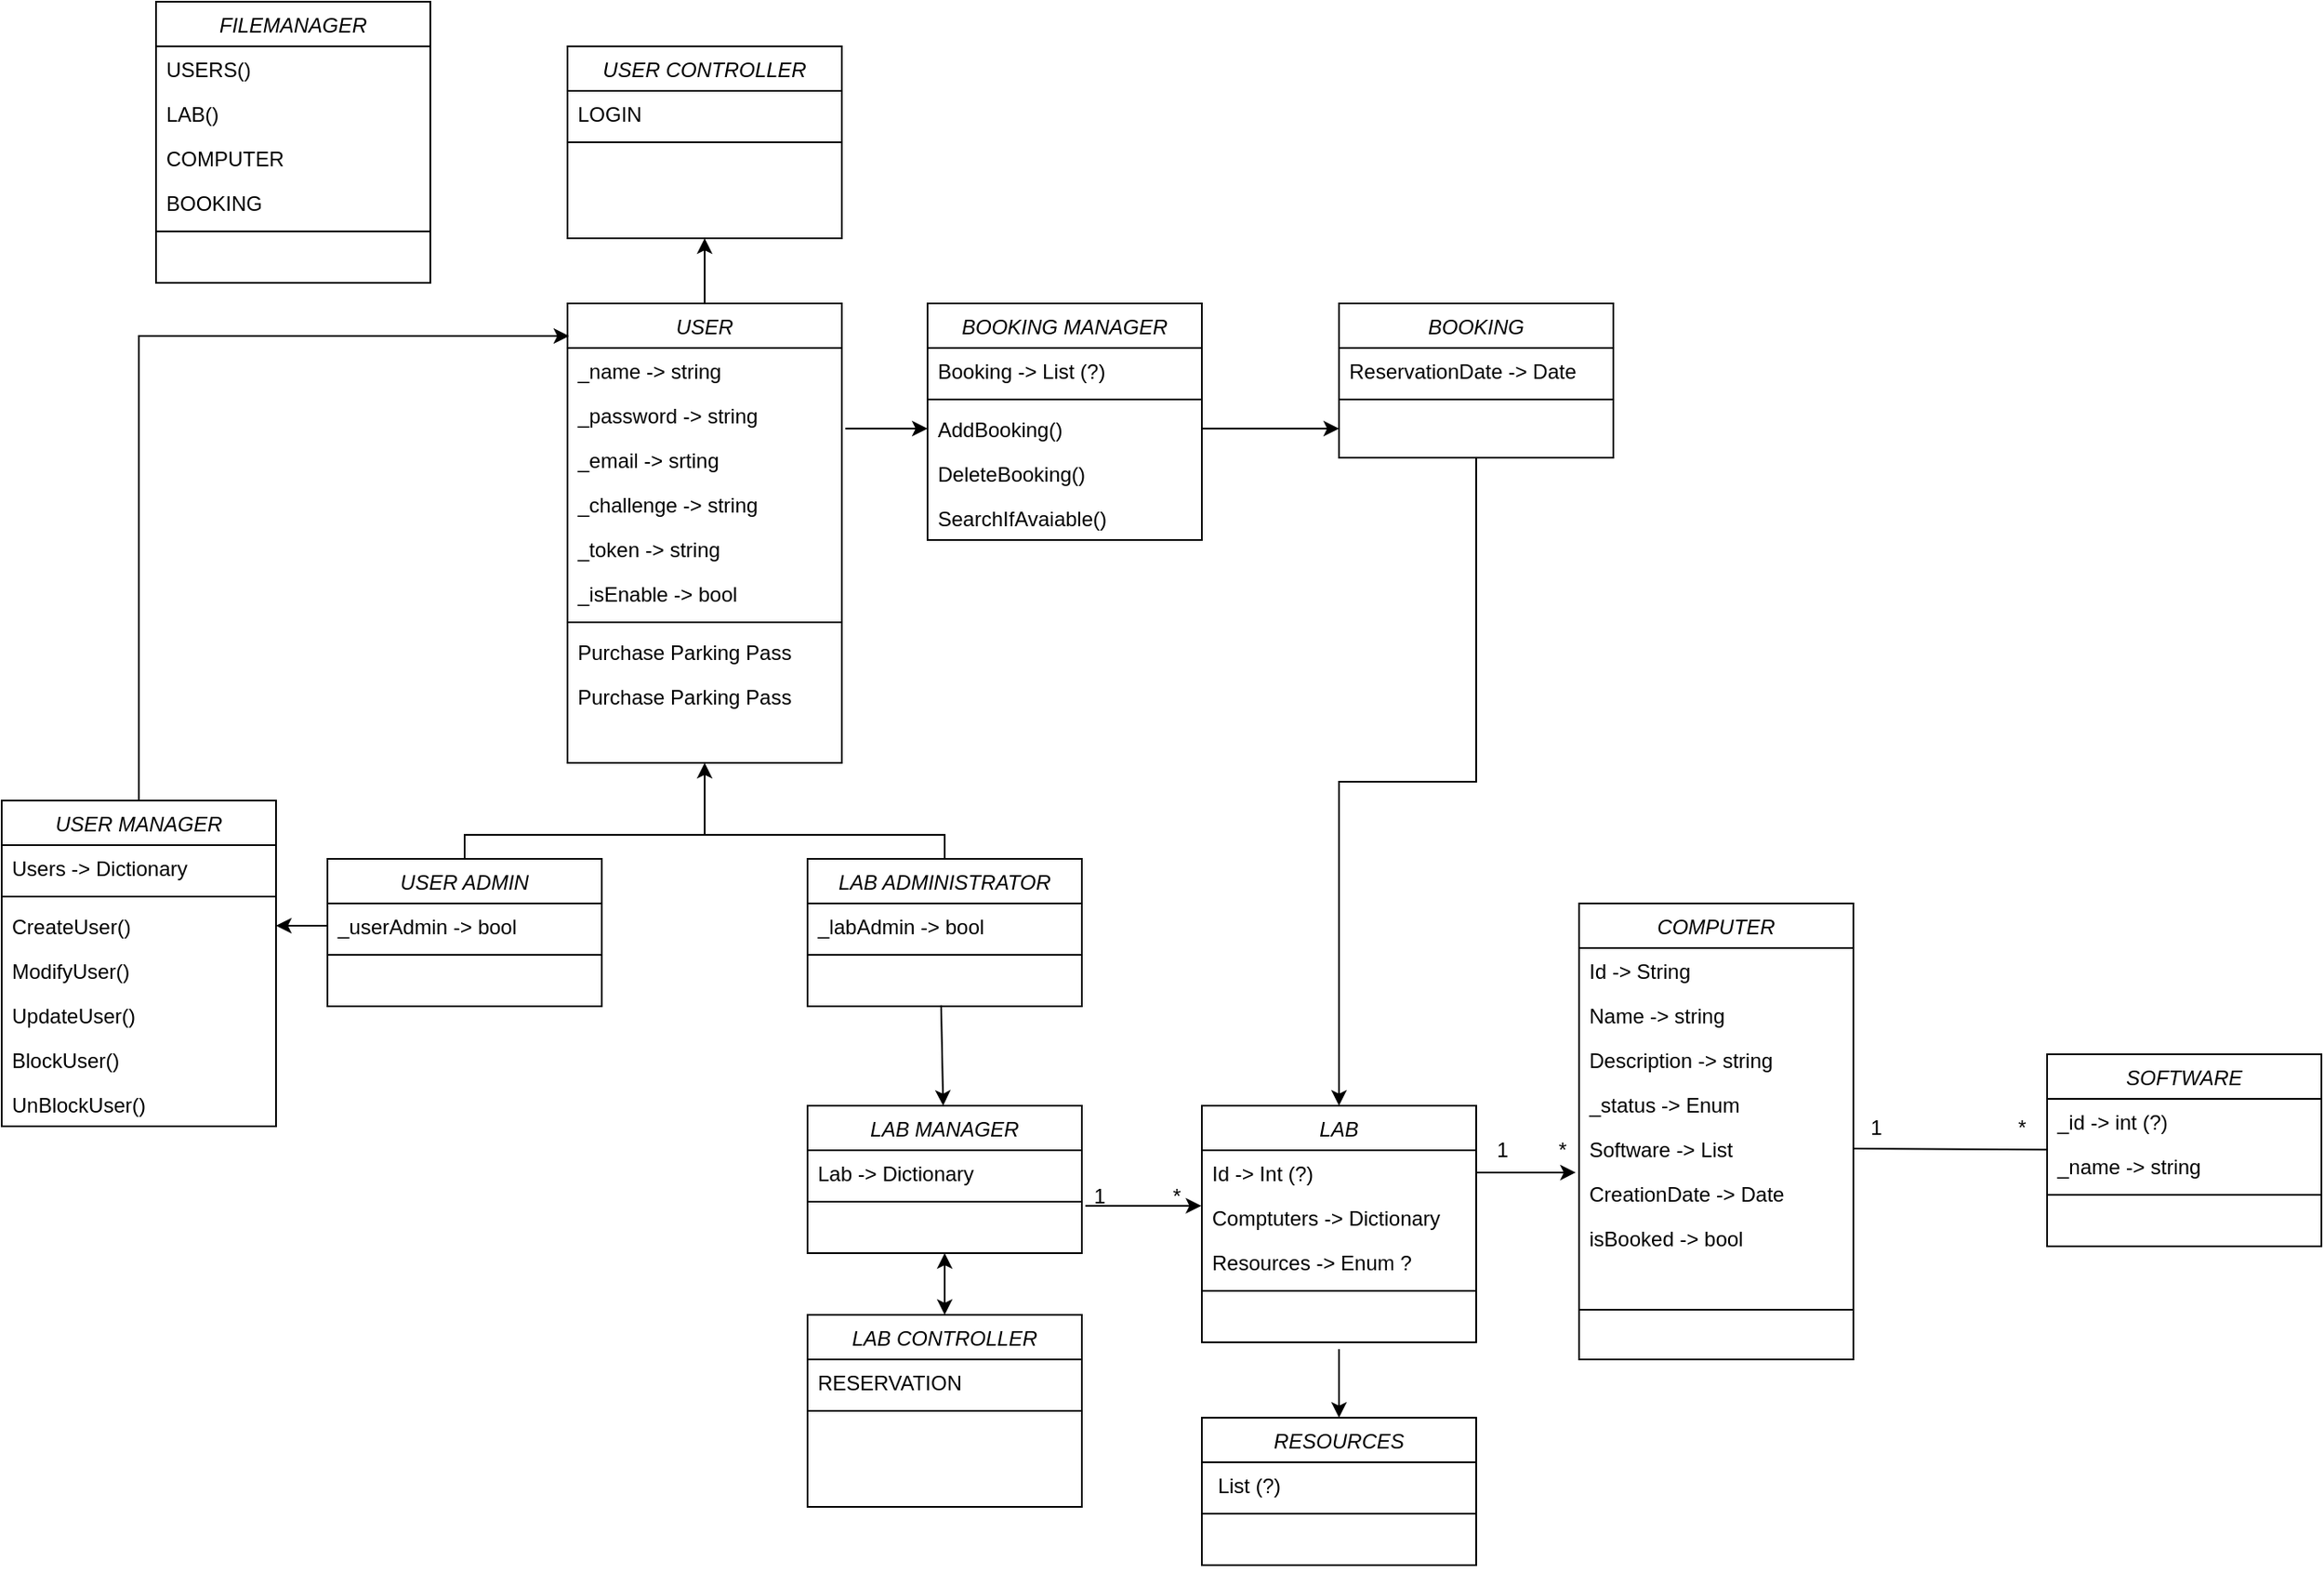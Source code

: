 <mxfile version="22.0.8" type="device">
  <diagram id="C5RBs43oDa-KdzZeNtuy" name="Page-1">
    <mxGraphModel dx="1434" dy="1959" grid="1" gridSize="10" guides="1" tooltips="1" connect="1" arrows="1" fold="1" page="1" pageScale="1" pageWidth="827" pageHeight="1169" math="0" shadow="0">
      <root>
        <mxCell id="WIyWlLk6GJQsqaUBKTNV-0" />
        <mxCell id="WIyWlLk6GJQsqaUBKTNV-1" parent="WIyWlLk6GJQsqaUBKTNV-0" />
        <mxCell id="zkfFHV4jXpPFQw0GAbJ--0" value="USER" style="swimlane;fontStyle=2;align=center;verticalAlign=top;childLayout=stackLayout;horizontal=1;startSize=26;horizontalStack=0;resizeParent=1;resizeLast=0;collapsible=1;marginBottom=0;rounded=0;shadow=0;strokeWidth=1;" parent="WIyWlLk6GJQsqaUBKTNV-1" vertex="1">
          <mxGeometry x="340" y="130" width="160" height="268" as="geometry">
            <mxRectangle x="230" y="140" width="160" height="26" as="alternateBounds" />
          </mxGeometry>
        </mxCell>
        <mxCell id="zkfFHV4jXpPFQw0GAbJ--1" value="_name -&gt; string" style="text;align=left;verticalAlign=top;spacingLeft=4;spacingRight=4;overflow=hidden;rotatable=0;points=[[0,0.5],[1,0.5]];portConstraint=eastwest;" parent="zkfFHV4jXpPFQw0GAbJ--0" vertex="1">
          <mxGeometry y="26" width="160" height="26" as="geometry" />
        </mxCell>
        <mxCell id="zkfFHV4jXpPFQw0GAbJ--2" value="_password -&gt; string" style="text;align=left;verticalAlign=top;spacingLeft=4;spacingRight=4;overflow=hidden;rotatable=0;points=[[0,0.5],[1,0.5]];portConstraint=eastwest;rounded=0;shadow=0;html=0;" parent="zkfFHV4jXpPFQw0GAbJ--0" vertex="1">
          <mxGeometry y="52" width="160" height="26" as="geometry" />
        </mxCell>
        <mxCell id="zkfFHV4jXpPFQw0GAbJ--3" value="_email -&gt; srting" style="text;align=left;verticalAlign=top;spacingLeft=4;spacingRight=4;overflow=hidden;rotatable=0;points=[[0,0.5],[1,0.5]];portConstraint=eastwest;rounded=0;shadow=0;html=0;" parent="zkfFHV4jXpPFQw0GAbJ--0" vertex="1">
          <mxGeometry y="78" width="160" height="26" as="geometry" />
        </mxCell>
        <mxCell id="rYHFvU13U4_ObMdnYT62-2" value="_challenge -&gt; string" style="text;align=left;verticalAlign=top;spacingLeft=4;spacingRight=4;overflow=hidden;rotatable=0;points=[[0,0.5],[1,0.5]];portConstraint=eastwest;rounded=0;shadow=0;html=0;" parent="zkfFHV4jXpPFQw0GAbJ--0" vertex="1">
          <mxGeometry y="104" width="160" height="26" as="geometry" />
        </mxCell>
        <mxCell id="rYHFvU13U4_ObMdnYT62-5" value="_token -&gt; string" style="text;align=left;verticalAlign=top;spacingLeft=4;spacingRight=4;overflow=hidden;rotatable=0;points=[[0,0.5],[1,0.5]];portConstraint=eastwest;rounded=0;shadow=0;html=0;" parent="zkfFHV4jXpPFQw0GAbJ--0" vertex="1">
          <mxGeometry y="130" width="160" height="26" as="geometry" />
        </mxCell>
        <mxCell id="rYHFvU13U4_ObMdnYT62-3" value="_isEnable -&gt; bool" style="text;align=left;verticalAlign=top;spacingLeft=4;spacingRight=4;overflow=hidden;rotatable=0;points=[[0,0.5],[1,0.5]];portConstraint=eastwest;rounded=0;shadow=0;html=0;" parent="zkfFHV4jXpPFQw0GAbJ--0" vertex="1">
          <mxGeometry y="156" width="160" height="26" as="geometry" />
        </mxCell>
        <mxCell id="zkfFHV4jXpPFQw0GAbJ--4" value="" style="line;html=1;strokeWidth=1;align=left;verticalAlign=middle;spacingTop=-1;spacingLeft=3;spacingRight=3;rotatable=0;labelPosition=right;points=[];portConstraint=eastwest;" parent="zkfFHV4jXpPFQw0GAbJ--0" vertex="1">
          <mxGeometry y="182" width="160" height="8" as="geometry" />
        </mxCell>
        <mxCell id="zkfFHV4jXpPFQw0GAbJ--5" value="Purchase Parking Pass" style="text;align=left;verticalAlign=top;spacingLeft=4;spacingRight=4;overflow=hidden;rotatable=0;points=[[0,0.5],[1,0.5]];portConstraint=eastwest;" parent="zkfFHV4jXpPFQw0GAbJ--0" vertex="1">
          <mxGeometry y="190" width="160" height="26" as="geometry" />
        </mxCell>
        <mxCell id="rYHFvU13U4_ObMdnYT62-1" value="Purchase Parking Pass" style="text;align=left;verticalAlign=top;spacingLeft=4;spacingRight=4;overflow=hidden;rotatable=0;points=[[0,0.5],[1,0.5]];portConstraint=eastwest;" parent="zkfFHV4jXpPFQw0GAbJ--0" vertex="1">
          <mxGeometry y="216" width="160" height="26" as="geometry" />
        </mxCell>
        <mxCell id="rYHFvU13U4_ObMdnYT62-8" value="LAB" style="swimlane;fontStyle=2;align=center;verticalAlign=top;childLayout=stackLayout;horizontal=1;startSize=26;horizontalStack=0;resizeParent=1;resizeLast=0;collapsible=1;marginBottom=0;rounded=0;shadow=0;strokeWidth=1;" parent="WIyWlLk6GJQsqaUBKTNV-1" vertex="1">
          <mxGeometry x="710" y="598" width="160" height="138" as="geometry">
            <mxRectangle x="230" y="140" width="160" height="26" as="alternateBounds" />
          </mxGeometry>
        </mxCell>
        <mxCell id="rYHFvU13U4_ObMdnYT62-9" value="Id -&gt; Int (?)" style="text;align=left;verticalAlign=top;spacingLeft=4;spacingRight=4;overflow=hidden;rotatable=0;points=[[0,0.5],[1,0.5]];portConstraint=eastwest;" parent="rYHFvU13U4_ObMdnYT62-8" vertex="1">
          <mxGeometry y="26" width="160" height="26" as="geometry" />
        </mxCell>
        <mxCell id="rYHFvU13U4_ObMdnYT62-19" value="Comptuters -&gt; Dictionary" style="text;align=left;verticalAlign=top;spacingLeft=4;spacingRight=4;overflow=hidden;rotatable=0;points=[[0,0.5],[1,0.5]];portConstraint=eastwest;" parent="rYHFvU13U4_ObMdnYT62-8" vertex="1">
          <mxGeometry y="52" width="160" height="26" as="geometry" />
        </mxCell>
        <mxCell id="olvBdxGEkzB4nJFyQRBN-0" value="Resources -&gt; Enum ?" style="text;align=left;verticalAlign=top;spacingLeft=4;spacingRight=4;overflow=hidden;rotatable=0;points=[[0,0.5],[1,0.5]];portConstraint=eastwest;" vertex="1" parent="rYHFvU13U4_ObMdnYT62-8">
          <mxGeometry y="78" width="160" height="26" as="geometry" />
        </mxCell>
        <mxCell id="rYHFvU13U4_ObMdnYT62-15" value="" style="line;html=1;strokeWidth=1;align=left;verticalAlign=middle;spacingTop=-1;spacingLeft=3;spacingRight=3;rotatable=0;labelPosition=right;points=[];portConstraint=eastwest;" parent="rYHFvU13U4_ObMdnYT62-8" vertex="1">
          <mxGeometry y="104" width="160" height="8" as="geometry" />
        </mxCell>
        <mxCell id="rYHFvU13U4_ObMdnYT62-16" value=" " style="text;align=left;verticalAlign=top;spacingLeft=4;spacingRight=4;overflow=hidden;rotatable=0;points=[[0,0.5],[1,0.5]];portConstraint=eastwest;" parent="rYHFvU13U4_ObMdnYT62-8" vertex="1">
          <mxGeometry y="112" width="160" height="26" as="geometry" />
        </mxCell>
        <mxCell id="rYHFvU13U4_ObMdnYT62-20" value="COMPUTER" style="swimlane;fontStyle=2;align=center;verticalAlign=top;childLayout=stackLayout;horizontal=1;startSize=26;horizontalStack=0;resizeParent=1;resizeLast=0;collapsible=1;marginBottom=0;rounded=0;shadow=0;strokeWidth=1;" parent="WIyWlLk6GJQsqaUBKTNV-1" vertex="1">
          <mxGeometry x="930" y="480" width="160" height="266" as="geometry">
            <mxRectangle x="230" y="140" width="160" height="26" as="alternateBounds" />
          </mxGeometry>
        </mxCell>
        <mxCell id="rYHFvU13U4_ObMdnYT62-21" value="Id -&gt; String" style="text;align=left;verticalAlign=top;spacingLeft=4;spacingRight=4;overflow=hidden;rotatable=0;points=[[0,0.5],[1,0.5]];portConstraint=eastwest;" parent="rYHFvU13U4_ObMdnYT62-20" vertex="1">
          <mxGeometry y="26" width="160" height="26" as="geometry" />
        </mxCell>
        <mxCell id="rYHFvU13U4_ObMdnYT62-22" value="Name -&gt; string" style="text;align=left;verticalAlign=top;spacingLeft=4;spacingRight=4;overflow=hidden;rotatable=0;points=[[0,0.5],[1,0.5]];portConstraint=eastwest;" parent="rYHFvU13U4_ObMdnYT62-20" vertex="1">
          <mxGeometry y="52" width="160" height="26" as="geometry" />
        </mxCell>
        <mxCell id="rYHFvU13U4_ObMdnYT62-27" value="Description -&gt; string" style="text;align=left;verticalAlign=top;spacingLeft=4;spacingRight=4;overflow=hidden;rotatable=0;points=[[0,0.5],[1,0.5]];portConstraint=eastwest;" parent="rYHFvU13U4_ObMdnYT62-20" vertex="1">
          <mxGeometry y="78" width="160" height="26" as="geometry" />
        </mxCell>
        <mxCell id="rYHFvU13U4_ObMdnYT62-25" value="_status -&gt; Enum" style="text;align=left;verticalAlign=top;spacingLeft=4;spacingRight=4;overflow=hidden;rotatable=0;points=[[0,0.5],[1,0.5]];portConstraint=eastwest;" parent="rYHFvU13U4_ObMdnYT62-20" vertex="1">
          <mxGeometry y="104" width="160" height="26" as="geometry" />
        </mxCell>
        <mxCell id="rYHFvU13U4_ObMdnYT62-28" value="Software -&gt; List" style="text;align=left;verticalAlign=top;spacingLeft=4;spacingRight=4;overflow=hidden;rotatable=0;points=[[0,0.5],[1,0.5]];portConstraint=eastwest;" parent="rYHFvU13U4_ObMdnYT62-20" vertex="1">
          <mxGeometry y="130" width="160" height="26" as="geometry" />
        </mxCell>
        <mxCell id="rYHFvU13U4_ObMdnYT62-29" value="CreationDate -&gt; Date" style="text;align=left;verticalAlign=top;spacingLeft=4;spacingRight=4;overflow=hidden;rotatable=0;points=[[0,0.5],[1,0.5]];portConstraint=eastwest;" parent="rYHFvU13U4_ObMdnYT62-20" vertex="1">
          <mxGeometry y="156" width="160" height="26" as="geometry" />
        </mxCell>
        <mxCell id="rYHFvU13U4_ObMdnYT62-123" value="isBooked -&gt; bool" style="text;align=left;verticalAlign=top;spacingLeft=4;spacingRight=4;overflow=hidden;rotatable=0;points=[[0,0.5],[1,0.5]];portConstraint=eastwest;" parent="rYHFvU13U4_ObMdnYT62-20" vertex="1">
          <mxGeometry y="182" width="160" height="26" as="geometry" />
        </mxCell>
        <mxCell id="rYHFvU13U4_ObMdnYT62-23" value="" style="line;html=1;strokeWidth=1;align=left;verticalAlign=middle;spacingTop=-1;spacingLeft=3;spacingRight=3;rotatable=0;labelPosition=right;points=[];portConstraint=eastwest;" parent="rYHFvU13U4_ObMdnYT62-20" vertex="1">
          <mxGeometry y="208" width="160" height="58" as="geometry" />
        </mxCell>
        <mxCell id="rYHFvU13U4_ObMdnYT62-31" value="SOFTWARE" style="swimlane;fontStyle=2;align=center;verticalAlign=top;childLayout=stackLayout;horizontal=1;startSize=26;horizontalStack=0;resizeParent=1;resizeLast=0;collapsible=1;marginBottom=0;rounded=0;shadow=0;strokeWidth=1;" parent="WIyWlLk6GJQsqaUBKTNV-1" vertex="1">
          <mxGeometry x="1203" y="568" width="160" height="112" as="geometry">
            <mxRectangle x="230" y="140" width="160" height="26" as="alternateBounds" />
          </mxGeometry>
        </mxCell>
        <mxCell id="rYHFvU13U4_ObMdnYT62-33" value="_id -&gt; int (?)" style="text;align=left;verticalAlign=top;spacingLeft=4;spacingRight=4;overflow=hidden;rotatable=0;points=[[0,0.5],[1,0.5]];portConstraint=eastwest;" parent="rYHFvU13U4_ObMdnYT62-31" vertex="1">
          <mxGeometry y="26" width="160" height="26" as="geometry" />
        </mxCell>
        <mxCell id="rYHFvU13U4_ObMdnYT62-38" value="_name -&gt; string" style="text;align=left;verticalAlign=top;spacingLeft=4;spacingRight=4;overflow=hidden;rotatable=0;points=[[0,0.5],[1,0.5]];portConstraint=eastwest;" parent="rYHFvU13U4_ObMdnYT62-31" vertex="1">
          <mxGeometry y="52" width="160" height="26" as="geometry" />
        </mxCell>
        <mxCell id="rYHFvU13U4_ObMdnYT62-34" value="" style="line;html=1;strokeWidth=1;align=left;verticalAlign=middle;spacingTop=-1;spacingLeft=3;spacingRight=3;rotatable=0;labelPosition=right;points=[];portConstraint=eastwest;" parent="rYHFvU13U4_ObMdnYT62-31" vertex="1">
          <mxGeometry y="78" width="160" height="8" as="geometry" />
        </mxCell>
        <mxCell id="rYHFvU13U4_ObMdnYT62-44" value="" style="group" parent="WIyWlLk6GJQsqaUBKTNV-1" vertex="1" connectable="0">
          <mxGeometry x="1088" y="596" width="115" height="30" as="geometry" />
        </mxCell>
        <mxCell id="rYHFvU13U4_ObMdnYT62-40" value="" style="endArrow=none;html=1;rounded=0;entryX=1;entryY=0.5;entryDx=0;entryDy=0;" parent="rYHFvU13U4_ObMdnYT62-44" source="rYHFvU13U4_ObMdnYT62-31" target="rYHFvU13U4_ObMdnYT62-28" edge="1">
          <mxGeometry width="50" height="50" relative="1" as="geometry">
            <mxPoint x="-435" y="-38" as="sourcePoint" />
            <mxPoint x="-385" y="-88" as="targetPoint" />
          </mxGeometry>
        </mxCell>
        <mxCell id="rYHFvU13U4_ObMdnYT62-42" value="1" style="text;html=1;align=center;verticalAlign=middle;resizable=0;points=[];autosize=1;strokeColor=none;fillColor=none;" parent="rYHFvU13U4_ObMdnYT62-44" vertex="1">
          <mxGeometry width="30" height="30" as="geometry" />
        </mxCell>
        <mxCell id="rYHFvU13U4_ObMdnYT62-43" value="*" style="text;html=1;align=center;verticalAlign=middle;resizable=0;points=[];autosize=1;strokeColor=none;fillColor=none;" parent="rYHFvU13U4_ObMdnYT62-44" vertex="1">
          <mxGeometry x="85" width="30" height="30" as="geometry" />
        </mxCell>
        <mxCell id="rYHFvU13U4_ObMdnYT62-57" value="LAB MANAGER" style="swimlane;fontStyle=2;align=center;verticalAlign=top;childLayout=stackLayout;horizontal=1;startSize=26;horizontalStack=0;resizeParent=1;resizeLast=0;collapsible=1;marginBottom=0;rounded=0;shadow=0;strokeWidth=1;" parent="WIyWlLk6GJQsqaUBKTNV-1" vertex="1">
          <mxGeometry x="480" y="598" width="160" height="86" as="geometry">
            <mxRectangle x="230" y="140" width="160" height="26" as="alternateBounds" />
          </mxGeometry>
        </mxCell>
        <mxCell id="rYHFvU13U4_ObMdnYT62-59" value="Lab -&gt; Dictionary" style="text;align=left;verticalAlign=top;spacingLeft=4;spacingRight=4;overflow=hidden;rotatable=0;points=[[0,0.5],[1,0.5]];portConstraint=eastwest;" parent="rYHFvU13U4_ObMdnYT62-57" vertex="1">
          <mxGeometry y="26" width="160" height="26" as="geometry" />
        </mxCell>
        <mxCell id="rYHFvU13U4_ObMdnYT62-60" value="" style="line;html=1;strokeWidth=1;align=left;verticalAlign=middle;spacingTop=-1;spacingLeft=3;spacingRight=3;rotatable=0;labelPosition=right;points=[];portConstraint=eastwest;" parent="rYHFvU13U4_ObMdnYT62-57" vertex="1">
          <mxGeometry y="52" width="160" height="8" as="geometry" />
        </mxCell>
        <mxCell id="rYHFvU13U4_ObMdnYT62-61" value=" " style="text;align=left;verticalAlign=top;spacingLeft=4;spacingRight=4;overflow=hidden;rotatable=0;points=[[0,0.5],[1,0.5]];portConstraint=eastwest;" parent="rYHFvU13U4_ObMdnYT62-57" vertex="1">
          <mxGeometry y="60" width="160" height="26" as="geometry" />
        </mxCell>
        <mxCell id="rYHFvU13U4_ObMdnYT62-62" value="LAB ADMINISTRATOR" style="swimlane;fontStyle=2;align=center;verticalAlign=top;childLayout=stackLayout;horizontal=1;startSize=26;horizontalStack=0;resizeParent=1;resizeLast=0;collapsible=1;marginBottom=0;rounded=0;shadow=0;strokeWidth=1;" parent="WIyWlLk6GJQsqaUBKTNV-1" vertex="1">
          <mxGeometry x="480" y="454" width="160" height="86" as="geometry">
            <mxRectangle x="230" y="140" width="160" height="26" as="alternateBounds" />
          </mxGeometry>
        </mxCell>
        <mxCell id="rYHFvU13U4_ObMdnYT62-63" value="_labAdmin -&gt; bool" style="text;align=left;verticalAlign=top;spacingLeft=4;spacingRight=4;overflow=hidden;rotatable=0;points=[[0,0.5],[1,0.5]];portConstraint=eastwest;" parent="rYHFvU13U4_ObMdnYT62-62" vertex="1">
          <mxGeometry y="26" width="160" height="26" as="geometry" />
        </mxCell>
        <mxCell id="rYHFvU13U4_ObMdnYT62-64" value="" style="line;html=1;strokeWidth=1;align=left;verticalAlign=middle;spacingTop=-1;spacingLeft=3;spacingRight=3;rotatable=0;labelPosition=right;points=[];portConstraint=eastwest;" parent="rYHFvU13U4_ObMdnYT62-62" vertex="1">
          <mxGeometry y="52" width="160" height="8" as="geometry" />
        </mxCell>
        <mxCell id="rYHFvU13U4_ObMdnYT62-65" value=" " style="text;align=left;verticalAlign=top;spacingLeft=4;spacingRight=4;overflow=hidden;rotatable=0;points=[[0,0.5],[1,0.5]];portConstraint=eastwest;" parent="rYHFvU13U4_ObMdnYT62-62" vertex="1">
          <mxGeometry y="60" width="160" height="26" as="geometry" />
        </mxCell>
        <mxCell id="rYHFvU13U4_ObMdnYT62-67" value="USER ADMIN" style="swimlane;fontStyle=2;align=center;verticalAlign=top;childLayout=stackLayout;horizontal=1;startSize=26;horizontalStack=0;resizeParent=1;resizeLast=0;collapsible=1;marginBottom=0;rounded=0;shadow=0;strokeWidth=1;" parent="WIyWlLk6GJQsqaUBKTNV-1" vertex="1">
          <mxGeometry x="200" y="454" width="160" height="86" as="geometry">
            <mxRectangle x="230" y="140" width="160" height="26" as="alternateBounds" />
          </mxGeometry>
        </mxCell>
        <mxCell id="rYHFvU13U4_ObMdnYT62-68" value="_userAdmin -&gt; bool" style="text;align=left;verticalAlign=top;spacingLeft=4;spacingRight=4;overflow=hidden;rotatable=0;points=[[0,0.5],[1,0.5]];portConstraint=eastwest;" parent="rYHFvU13U4_ObMdnYT62-67" vertex="1">
          <mxGeometry y="26" width="160" height="26" as="geometry" />
        </mxCell>
        <mxCell id="rYHFvU13U4_ObMdnYT62-69" value="" style="line;html=1;strokeWidth=1;align=left;verticalAlign=middle;spacingTop=-1;spacingLeft=3;spacingRight=3;rotatable=0;labelPosition=right;points=[];portConstraint=eastwest;" parent="rYHFvU13U4_ObMdnYT62-67" vertex="1">
          <mxGeometry y="52" width="160" height="8" as="geometry" />
        </mxCell>
        <mxCell id="rYHFvU13U4_ObMdnYT62-70" value=" " style="text;align=left;verticalAlign=top;spacingLeft=4;spacingRight=4;overflow=hidden;rotatable=0;points=[[0,0.5],[1,0.5]];portConstraint=eastwest;" parent="rYHFvU13U4_ObMdnYT62-67" vertex="1">
          <mxGeometry y="60" width="160" height="26" as="geometry" />
        </mxCell>
        <mxCell id="rYHFvU13U4_ObMdnYT62-71" value="USER MANAGER" style="swimlane;fontStyle=2;align=center;verticalAlign=top;childLayout=stackLayout;horizontal=1;startSize=26;horizontalStack=0;resizeParent=1;resizeLast=0;collapsible=1;marginBottom=0;rounded=0;shadow=0;strokeWidth=1;" parent="WIyWlLk6GJQsqaUBKTNV-1" vertex="1">
          <mxGeometry x="10" y="420" width="160" height="190" as="geometry">
            <mxRectangle x="230" y="140" width="160" height="26" as="alternateBounds" />
          </mxGeometry>
        </mxCell>
        <mxCell id="rYHFvU13U4_ObMdnYT62-72" value="Users -&gt; Dictionary" style="text;align=left;verticalAlign=top;spacingLeft=4;spacingRight=4;overflow=hidden;rotatable=0;points=[[0,0.5],[1,0.5]];portConstraint=eastwest;" parent="rYHFvU13U4_ObMdnYT62-71" vertex="1">
          <mxGeometry y="26" width="160" height="26" as="geometry" />
        </mxCell>
        <mxCell id="rYHFvU13U4_ObMdnYT62-73" value="" style="line;html=1;strokeWidth=1;align=left;verticalAlign=middle;spacingTop=-1;spacingLeft=3;spacingRight=3;rotatable=0;labelPosition=right;points=[];portConstraint=eastwest;" parent="rYHFvU13U4_ObMdnYT62-71" vertex="1">
          <mxGeometry y="52" width="160" height="8" as="geometry" />
        </mxCell>
        <mxCell id="rYHFvU13U4_ObMdnYT62-74" value="CreateUser()" style="text;align=left;verticalAlign=top;spacingLeft=4;spacingRight=4;overflow=hidden;rotatable=0;points=[[0,0.5],[1,0.5]];portConstraint=eastwest;" parent="rYHFvU13U4_ObMdnYT62-71" vertex="1">
          <mxGeometry y="60" width="160" height="26" as="geometry" />
        </mxCell>
        <mxCell id="rYHFvU13U4_ObMdnYT62-76" value="ModifyUser()" style="text;align=left;verticalAlign=top;spacingLeft=4;spacingRight=4;overflow=hidden;rotatable=0;points=[[0,0.5],[1,0.5]];portConstraint=eastwest;" parent="rYHFvU13U4_ObMdnYT62-71" vertex="1">
          <mxGeometry y="86" width="160" height="26" as="geometry" />
        </mxCell>
        <mxCell id="rYHFvU13U4_ObMdnYT62-77" value="UpdateUser()" style="text;align=left;verticalAlign=top;spacingLeft=4;spacingRight=4;overflow=hidden;rotatable=0;points=[[0,0.5],[1,0.5]];portConstraint=eastwest;" parent="rYHFvU13U4_ObMdnYT62-71" vertex="1">
          <mxGeometry y="112" width="160" height="26" as="geometry" />
        </mxCell>
        <mxCell id="rYHFvU13U4_ObMdnYT62-78" value="BlockUser()" style="text;align=left;verticalAlign=top;spacingLeft=4;spacingRight=4;overflow=hidden;rotatable=0;points=[[0,0.5],[1,0.5]];portConstraint=eastwest;" parent="rYHFvU13U4_ObMdnYT62-71" vertex="1">
          <mxGeometry y="138" width="160" height="26" as="geometry" />
        </mxCell>
        <mxCell id="rYHFvU13U4_ObMdnYT62-79" value="UnBlockUser()" style="text;align=left;verticalAlign=top;spacingLeft=4;spacingRight=4;overflow=hidden;rotatable=0;points=[[0,0.5],[1,0.5]];portConstraint=eastwest;" parent="rYHFvU13U4_ObMdnYT62-71" vertex="1">
          <mxGeometry y="164" width="160" height="26" as="geometry" />
        </mxCell>
        <mxCell id="rYHFvU13U4_ObMdnYT62-80" value="BOOKING MANAGER" style="swimlane;fontStyle=2;align=center;verticalAlign=top;childLayout=stackLayout;horizontal=1;startSize=26;horizontalStack=0;resizeParent=1;resizeLast=0;collapsible=1;marginBottom=0;rounded=0;shadow=0;strokeWidth=1;" parent="WIyWlLk6GJQsqaUBKTNV-1" vertex="1">
          <mxGeometry x="550" y="130" width="160" height="138" as="geometry">
            <mxRectangle x="230" y="140" width="160" height="26" as="alternateBounds" />
          </mxGeometry>
        </mxCell>
        <mxCell id="rYHFvU13U4_ObMdnYT62-81" value="Booking -&gt; List (?)" style="text;align=left;verticalAlign=top;spacingLeft=4;spacingRight=4;overflow=hidden;rotatable=0;points=[[0,0.5],[1,0.5]];portConstraint=eastwest;" parent="rYHFvU13U4_ObMdnYT62-80" vertex="1">
          <mxGeometry y="26" width="160" height="26" as="geometry" />
        </mxCell>
        <mxCell id="rYHFvU13U4_ObMdnYT62-82" value="" style="line;html=1;strokeWidth=1;align=left;verticalAlign=middle;spacingTop=-1;spacingLeft=3;spacingRight=3;rotatable=0;labelPosition=right;points=[];portConstraint=eastwest;" parent="rYHFvU13U4_ObMdnYT62-80" vertex="1">
          <mxGeometry y="52" width="160" height="8" as="geometry" />
        </mxCell>
        <mxCell id="rYHFvU13U4_ObMdnYT62-83" value="AddBooking()" style="text;align=left;verticalAlign=top;spacingLeft=4;spacingRight=4;overflow=hidden;rotatable=0;points=[[0,0.5],[1,0.5]];portConstraint=eastwest;" parent="rYHFvU13U4_ObMdnYT62-80" vertex="1">
          <mxGeometry y="60" width="160" height="26" as="geometry" />
        </mxCell>
        <mxCell id="rYHFvU13U4_ObMdnYT62-102" value="DeleteBooking()" style="text;align=left;verticalAlign=top;spacingLeft=4;spacingRight=4;overflow=hidden;rotatable=0;points=[[0,0.5],[1,0.5]];portConstraint=eastwest;" parent="rYHFvU13U4_ObMdnYT62-80" vertex="1">
          <mxGeometry y="86" width="160" height="26" as="geometry" />
        </mxCell>
        <mxCell id="rYHFvU13U4_ObMdnYT62-118" value="SearchIfAvaiable()" style="text;align=left;verticalAlign=top;spacingLeft=4;spacingRight=4;overflow=hidden;rotatable=0;points=[[0,0.5],[1,0.5]];portConstraint=eastwest;" parent="rYHFvU13U4_ObMdnYT62-80" vertex="1">
          <mxGeometry y="112" width="160" height="26" as="geometry" />
        </mxCell>
        <mxCell id="rYHFvU13U4_ObMdnYT62-90" value="" style="endArrow=none;html=1;rounded=0;exitX=0.5;exitY=0;exitDx=0;exitDy=0;entryX=0.5;entryY=0;entryDx=0;entryDy=0;" parent="WIyWlLk6GJQsqaUBKTNV-1" source="rYHFvU13U4_ObMdnYT62-67" target="rYHFvU13U4_ObMdnYT62-62" edge="1">
          <mxGeometry width="50" height="50" relative="1" as="geometry">
            <mxPoint x="470" y="450" as="sourcePoint" />
            <mxPoint x="570" y="440" as="targetPoint" />
            <Array as="points">
              <mxPoint x="280" y="440" />
              <mxPoint x="560" y="440" />
            </Array>
          </mxGeometry>
        </mxCell>
        <mxCell id="rYHFvU13U4_ObMdnYT62-91" value="" style="endArrow=classic;html=1;rounded=0;entryX=0.5;entryY=1;entryDx=0;entryDy=0;" parent="WIyWlLk6GJQsqaUBKTNV-1" target="zkfFHV4jXpPFQw0GAbJ--0" edge="1">
          <mxGeometry width="50" height="50" relative="1" as="geometry">
            <mxPoint x="420" y="440" as="sourcePoint" />
            <mxPoint x="520" y="400" as="targetPoint" />
          </mxGeometry>
        </mxCell>
        <mxCell id="rYHFvU13U4_ObMdnYT62-92" value="" style="endArrow=classic;html=1;rounded=0;entryX=0.006;entryY=0.071;entryDx=0;entryDy=0;entryPerimeter=0;exitX=0.5;exitY=0;exitDx=0;exitDy=0;" parent="WIyWlLk6GJQsqaUBKTNV-1" source="rYHFvU13U4_ObMdnYT62-71" target="zkfFHV4jXpPFQw0GAbJ--0" edge="1">
          <mxGeometry width="50" height="50" relative="1" as="geometry">
            <mxPoint x="90" y="440" as="sourcePoint" />
            <mxPoint x="520" y="400" as="targetPoint" />
            <Array as="points">
              <mxPoint x="90" y="240" />
              <mxPoint x="90" y="149" />
            </Array>
          </mxGeometry>
        </mxCell>
        <mxCell id="rYHFvU13U4_ObMdnYT62-93" value="" style="endArrow=classic;html=1;rounded=0;exitX=0;exitY=0.5;exitDx=0;exitDy=0;entryX=1;entryY=0.5;entryDx=0;entryDy=0;" parent="WIyWlLk6GJQsqaUBKTNV-1" source="rYHFvU13U4_ObMdnYT62-68" target="rYHFvU13U4_ObMdnYT62-74" edge="1">
          <mxGeometry width="50" height="50" relative="1" as="geometry">
            <mxPoint x="430" y="430" as="sourcePoint" />
            <mxPoint x="480" y="380" as="targetPoint" />
          </mxGeometry>
        </mxCell>
        <mxCell id="rYHFvU13U4_ObMdnYT62-95" value="" style="endArrow=classic;html=1;rounded=0;exitX=0.487;exitY=0.975;exitDx=0;exitDy=0;exitPerimeter=0;" parent="WIyWlLk6GJQsqaUBKTNV-1" source="rYHFvU13U4_ObMdnYT62-65" target="rYHFvU13U4_ObMdnYT62-57" edge="1">
          <mxGeometry width="50" height="50" relative="1" as="geometry">
            <mxPoint x="660" y="550" as="sourcePoint" />
            <mxPoint x="710" y="500" as="targetPoint" />
          </mxGeometry>
        </mxCell>
        <mxCell id="rYHFvU13U4_ObMdnYT62-96" value="" style="endArrow=classic;html=1;rounded=0;exitX=1.013;exitY=-0.062;exitDx=0;exitDy=0;exitPerimeter=0;entryX=-0.002;entryY=0.245;entryDx=0;entryDy=0;entryPerimeter=0;" parent="WIyWlLk6GJQsqaUBKTNV-1" source="rYHFvU13U4_ObMdnYT62-61" target="rYHFvU13U4_ObMdnYT62-19" edge="1">
          <mxGeometry width="50" height="50" relative="1" as="geometry">
            <mxPoint x="690" y="740" as="sourcePoint" />
            <mxPoint x="740" y="690" as="targetPoint" />
          </mxGeometry>
        </mxCell>
        <mxCell id="rYHFvU13U4_ObMdnYT62-97" value="" style="endArrow=classic;html=1;rounded=0;entryX=-0.012;entryY=0.038;entryDx=0;entryDy=0;entryPerimeter=0;" parent="WIyWlLk6GJQsqaUBKTNV-1" target="rYHFvU13U4_ObMdnYT62-29" edge="1">
          <mxGeometry width="50" height="50" relative="1" as="geometry">
            <mxPoint x="870" y="637" as="sourcePoint" />
            <mxPoint x="1190.84" y="590" as="targetPoint" />
          </mxGeometry>
        </mxCell>
        <mxCell id="rYHFvU13U4_ObMdnYT62-98" value="1" style="text;html=1;align=center;verticalAlign=middle;resizable=0;points=[];autosize=1;strokeColor=none;fillColor=none;" parent="WIyWlLk6GJQsqaUBKTNV-1" vertex="1">
          <mxGeometry x="870" y="609" width="30" height="30" as="geometry" />
        </mxCell>
        <mxCell id="rYHFvU13U4_ObMdnYT62-99" value="*" style="text;html=1;align=center;verticalAlign=middle;resizable=0;points=[];autosize=1;strokeColor=none;fillColor=none;" parent="WIyWlLk6GJQsqaUBKTNV-1" vertex="1">
          <mxGeometry x="905" y="609" width="30" height="30" as="geometry" />
        </mxCell>
        <mxCell id="rYHFvU13U4_ObMdnYT62-100" value="1" style="text;html=1;align=center;verticalAlign=middle;resizable=0;points=[];autosize=1;strokeColor=none;fillColor=none;" parent="WIyWlLk6GJQsqaUBKTNV-1" vertex="1">
          <mxGeometry x="635" y="636" width="30" height="30" as="geometry" />
        </mxCell>
        <mxCell id="rYHFvU13U4_ObMdnYT62-101" value="*" style="text;html=1;align=center;verticalAlign=middle;resizable=0;points=[];autosize=1;strokeColor=none;fillColor=none;" parent="WIyWlLk6GJQsqaUBKTNV-1" vertex="1">
          <mxGeometry x="680" y="636" width="30" height="30" as="geometry" />
        </mxCell>
        <mxCell id="rYHFvU13U4_ObMdnYT62-103" value="USER CONTROLLER" style="swimlane;fontStyle=2;align=center;verticalAlign=top;childLayout=stackLayout;horizontal=1;startSize=26;horizontalStack=0;resizeParent=1;resizeLast=0;collapsible=1;marginBottom=0;rounded=0;shadow=0;strokeWidth=1;" parent="WIyWlLk6GJQsqaUBKTNV-1" vertex="1">
          <mxGeometry x="340" y="-20" width="160" height="112" as="geometry">
            <mxRectangle x="230" y="140" width="160" height="26" as="alternateBounds" />
          </mxGeometry>
        </mxCell>
        <mxCell id="rYHFvU13U4_ObMdnYT62-104" value="LOGIN" style="text;align=left;verticalAlign=top;spacingLeft=4;spacingRight=4;overflow=hidden;rotatable=0;points=[[0,0.5],[1,0.5]];portConstraint=eastwest;" parent="rYHFvU13U4_ObMdnYT62-103" vertex="1">
          <mxGeometry y="26" width="160" height="26" as="geometry" />
        </mxCell>
        <mxCell id="rYHFvU13U4_ObMdnYT62-105" value="" style="line;html=1;strokeWidth=1;align=left;verticalAlign=middle;spacingTop=-1;spacingLeft=3;spacingRight=3;rotatable=0;labelPosition=right;points=[];portConstraint=eastwest;" parent="rYHFvU13U4_ObMdnYT62-103" vertex="1">
          <mxGeometry y="52" width="160" height="8" as="geometry" />
        </mxCell>
        <mxCell id="rYHFvU13U4_ObMdnYT62-108" value="" style="endArrow=classic;html=1;rounded=0;exitX=0.5;exitY=0;exitDx=0;exitDy=0;entryX=0.5;entryY=1;entryDx=0;entryDy=0;" parent="WIyWlLk6GJQsqaUBKTNV-1" source="zkfFHV4jXpPFQw0GAbJ--0" target="rYHFvU13U4_ObMdnYT62-103" edge="1">
          <mxGeometry width="50" height="50" relative="1" as="geometry">
            <mxPoint x="640" y="170" as="sourcePoint" />
            <mxPoint x="690" y="120" as="targetPoint" />
          </mxGeometry>
        </mxCell>
        <mxCell id="rYHFvU13U4_ObMdnYT62-109" value="" style="endArrow=classic;html=1;rounded=0;exitX=1;exitY=0.5;exitDx=0;exitDy=0;" parent="WIyWlLk6GJQsqaUBKTNV-1" source="rYHFvU13U4_ObMdnYT62-83" edge="1">
          <mxGeometry width="50" height="50" relative="1" as="geometry">
            <mxPoint x="640" y="270" as="sourcePoint" />
            <mxPoint x="790" y="203" as="targetPoint" />
          </mxGeometry>
        </mxCell>
        <mxCell id="rYHFvU13U4_ObMdnYT62-110" value="" style="endArrow=classic;html=1;rounded=0;exitX=1.013;exitY=0.808;exitDx=0;exitDy=0;exitPerimeter=0;entryX=0;entryY=0.5;entryDx=0;entryDy=0;" parent="WIyWlLk6GJQsqaUBKTNV-1" source="zkfFHV4jXpPFQw0GAbJ--2" target="rYHFvU13U4_ObMdnYT62-83" edge="1">
          <mxGeometry width="50" height="50" relative="1" as="geometry">
            <mxPoint x="640" y="270" as="sourcePoint" />
            <mxPoint x="690" y="220" as="targetPoint" />
          </mxGeometry>
        </mxCell>
        <mxCell id="rYHFvU13U4_ObMdnYT62-114" value="BOOKING" style="swimlane;fontStyle=2;align=center;verticalAlign=top;childLayout=stackLayout;horizontal=1;startSize=26;horizontalStack=0;resizeParent=1;resizeLast=0;collapsible=1;marginBottom=0;rounded=0;shadow=0;strokeWidth=1;" parent="WIyWlLk6GJQsqaUBKTNV-1" vertex="1">
          <mxGeometry x="790" y="130" width="160" height="90" as="geometry">
            <mxRectangle x="230" y="140" width="160" height="26" as="alternateBounds" />
          </mxGeometry>
        </mxCell>
        <mxCell id="rYHFvU13U4_ObMdnYT62-131" value="ReservationDate -&gt; Date" style="text;align=left;verticalAlign=top;spacingLeft=4;spacingRight=4;overflow=hidden;rotatable=0;points=[[0,0.5],[1,0.5]];portConstraint=eastwest;" parent="rYHFvU13U4_ObMdnYT62-114" vertex="1">
          <mxGeometry y="26" width="160" height="26" as="geometry" />
        </mxCell>
        <mxCell id="rYHFvU13U4_ObMdnYT62-116" value="" style="line;html=1;strokeWidth=1;align=left;verticalAlign=middle;spacingTop=-1;spacingLeft=3;spacingRight=3;rotatable=0;labelPosition=right;points=[];portConstraint=eastwest;" parent="rYHFvU13U4_ObMdnYT62-114" vertex="1">
          <mxGeometry y="52" width="160" height="8" as="geometry" />
        </mxCell>
        <mxCell id="rYHFvU13U4_ObMdnYT62-125" value="FILEMANAGER" style="swimlane;fontStyle=2;align=center;verticalAlign=top;childLayout=stackLayout;horizontal=1;startSize=26;horizontalStack=0;resizeParent=1;resizeLast=0;collapsible=1;marginBottom=0;rounded=0;shadow=0;strokeWidth=1;" parent="WIyWlLk6GJQsqaUBKTNV-1" vertex="1">
          <mxGeometry x="100" y="-46" width="160" height="164" as="geometry">
            <mxRectangle x="230" y="140" width="160" height="26" as="alternateBounds" />
          </mxGeometry>
        </mxCell>
        <mxCell id="rYHFvU13U4_ObMdnYT62-126" value="USERS()" style="text;align=left;verticalAlign=top;spacingLeft=4;spacingRight=4;overflow=hidden;rotatable=0;points=[[0,0.5],[1,0.5]];portConstraint=eastwest;" parent="rYHFvU13U4_ObMdnYT62-125" vertex="1">
          <mxGeometry y="26" width="160" height="26" as="geometry" />
        </mxCell>
        <mxCell id="olvBdxGEkzB4nJFyQRBN-10" value="LAB()" style="text;align=left;verticalAlign=top;spacingLeft=4;spacingRight=4;overflow=hidden;rotatable=0;points=[[0,0.5],[1,0.5]];portConstraint=eastwest;" vertex="1" parent="rYHFvU13U4_ObMdnYT62-125">
          <mxGeometry y="52" width="160" height="26" as="geometry" />
        </mxCell>
        <mxCell id="olvBdxGEkzB4nJFyQRBN-11" value="COMPUTER" style="text;align=left;verticalAlign=top;spacingLeft=4;spacingRight=4;overflow=hidden;rotatable=0;points=[[0,0.5],[1,0.5]];portConstraint=eastwest;" vertex="1" parent="rYHFvU13U4_ObMdnYT62-125">
          <mxGeometry y="78" width="160" height="26" as="geometry" />
        </mxCell>
        <mxCell id="olvBdxGEkzB4nJFyQRBN-12" value="BOOKING" style="text;align=left;verticalAlign=top;spacingLeft=4;spacingRight=4;overflow=hidden;rotatable=0;points=[[0,0.5],[1,0.5]];portConstraint=eastwest;" vertex="1" parent="rYHFvU13U4_ObMdnYT62-125">
          <mxGeometry y="104" width="160" height="26" as="geometry" />
        </mxCell>
        <mxCell id="rYHFvU13U4_ObMdnYT62-127" value="" style="line;html=1;strokeWidth=1;align=left;verticalAlign=middle;spacingTop=-1;spacingLeft=3;spacingRight=3;rotatable=0;labelPosition=right;points=[];portConstraint=eastwest;" parent="rYHFvU13U4_ObMdnYT62-125" vertex="1">
          <mxGeometry y="130" width="160" height="8" as="geometry" />
        </mxCell>
        <mxCell id="rYHFvU13U4_ObMdnYT62-133" style="edgeStyle=orthogonalEdgeStyle;rounded=0;orthogonalLoop=1;jettySize=auto;html=1;exitX=0.5;exitY=1;exitDx=0;exitDy=0;" parent="WIyWlLk6GJQsqaUBKTNV-1" source="rYHFvU13U4_ObMdnYT62-114" target="rYHFvU13U4_ObMdnYT62-8" edge="1">
          <mxGeometry relative="1" as="geometry" />
        </mxCell>
        <mxCell id="olvBdxGEkzB4nJFyQRBN-1" value="RESOURCES" style="swimlane;fontStyle=2;align=center;verticalAlign=top;childLayout=stackLayout;horizontal=1;startSize=26;horizontalStack=0;resizeParent=1;resizeLast=0;collapsible=1;marginBottom=0;rounded=0;shadow=0;strokeWidth=1;" vertex="1" parent="WIyWlLk6GJQsqaUBKTNV-1">
          <mxGeometry x="710" y="780" width="160" height="86" as="geometry">
            <mxRectangle x="230" y="140" width="160" height="26" as="alternateBounds" />
          </mxGeometry>
        </mxCell>
        <mxCell id="olvBdxGEkzB4nJFyQRBN-2" value=" List (?)" style="text;align=left;verticalAlign=top;spacingLeft=4;spacingRight=4;overflow=hidden;rotatable=0;points=[[0,0.5],[1,0.5]];portConstraint=eastwest;" vertex="1" parent="olvBdxGEkzB4nJFyQRBN-1">
          <mxGeometry y="26" width="160" height="26" as="geometry" />
        </mxCell>
        <mxCell id="olvBdxGEkzB4nJFyQRBN-3" value="" style="line;html=1;strokeWidth=1;align=left;verticalAlign=middle;spacingTop=-1;spacingLeft=3;spacingRight=3;rotatable=0;labelPosition=right;points=[];portConstraint=eastwest;" vertex="1" parent="olvBdxGEkzB4nJFyQRBN-1">
          <mxGeometry y="52" width="160" height="8" as="geometry" />
        </mxCell>
        <mxCell id="olvBdxGEkzB4nJFyQRBN-4" value=" " style="text;align=left;verticalAlign=top;spacingLeft=4;spacingRight=4;overflow=hidden;rotatable=0;points=[[0,0.5],[1,0.5]];portConstraint=eastwest;" vertex="1" parent="olvBdxGEkzB4nJFyQRBN-1">
          <mxGeometry y="60" width="160" height="26" as="geometry" />
        </mxCell>
        <mxCell id="olvBdxGEkzB4nJFyQRBN-5" value="" style="endArrow=classic;html=1;rounded=0;" edge="1" parent="WIyWlLk6GJQsqaUBKTNV-1" target="olvBdxGEkzB4nJFyQRBN-1">
          <mxGeometry width="50" height="50" relative="1" as="geometry">
            <mxPoint x="790" y="740" as="sourcePoint" />
            <mxPoint x="750" y="640" as="targetPoint" />
          </mxGeometry>
        </mxCell>
        <mxCell id="olvBdxGEkzB4nJFyQRBN-6" value="LAB CONTROLLER" style="swimlane;fontStyle=2;align=center;verticalAlign=top;childLayout=stackLayout;horizontal=1;startSize=26;horizontalStack=0;resizeParent=1;resizeLast=0;collapsible=1;marginBottom=0;rounded=0;shadow=0;strokeWidth=1;" vertex="1" parent="WIyWlLk6GJQsqaUBKTNV-1">
          <mxGeometry x="480" y="720" width="160" height="112" as="geometry">
            <mxRectangle x="230" y="140" width="160" height="26" as="alternateBounds" />
          </mxGeometry>
        </mxCell>
        <mxCell id="olvBdxGEkzB4nJFyQRBN-7" value="RESERVATION" style="text;align=left;verticalAlign=top;spacingLeft=4;spacingRight=4;overflow=hidden;rotatable=0;points=[[0,0.5],[1,0.5]];portConstraint=eastwest;" vertex="1" parent="olvBdxGEkzB4nJFyQRBN-6">
          <mxGeometry y="26" width="160" height="26" as="geometry" />
        </mxCell>
        <mxCell id="olvBdxGEkzB4nJFyQRBN-8" value="" style="line;html=1;strokeWidth=1;align=left;verticalAlign=middle;spacingTop=-1;spacingLeft=3;spacingRight=3;rotatable=0;labelPosition=right;points=[];portConstraint=eastwest;" vertex="1" parent="olvBdxGEkzB4nJFyQRBN-6">
          <mxGeometry y="52" width="160" height="8" as="geometry" />
        </mxCell>
        <mxCell id="olvBdxGEkzB4nJFyQRBN-9" value="" style="endArrow=classic;startArrow=classic;html=1;rounded=0;exitX=0.5;exitY=0;exitDx=0;exitDy=0;" edge="1" parent="WIyWlLk6GJQsqaUBKTNV-1" source="olvBdxGEkzB4nJFyQRBN-6" target="rYHFvU13U4_ObMdnYT62-61">
          <mxGeometry width="50" height="50" relative="1" as="geometry">
            <mxPoint x="700" y="890" as="sourcePoint" />
            <mxPoint x="750" y="840" as="targetPoint" />
          </mxGeometry>
        </mxCell>
      </root>
    </mxGraphModel>
  </diagram>
</mxfile>
